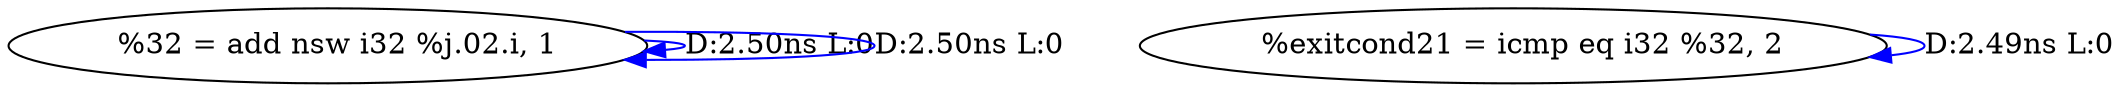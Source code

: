 digraph {
Node0x3181db0[label="  %32 = add nsw i32 %j.02.i, 1"];
Node0x3181db0 -> Node0x3181db0[label="D:2.50ns L:0",color=blue];
Node0x3181db0 -> Node0x3181db0[label="D:2.50ns L:0",color=blue];
Node0x3181e90[label="  %exitcond21 = icmp eq i32 %32, 2"];
Node0x3181e90 -> Node0x3181e90[label="D:2.49ns L:0",color=blue];
}
